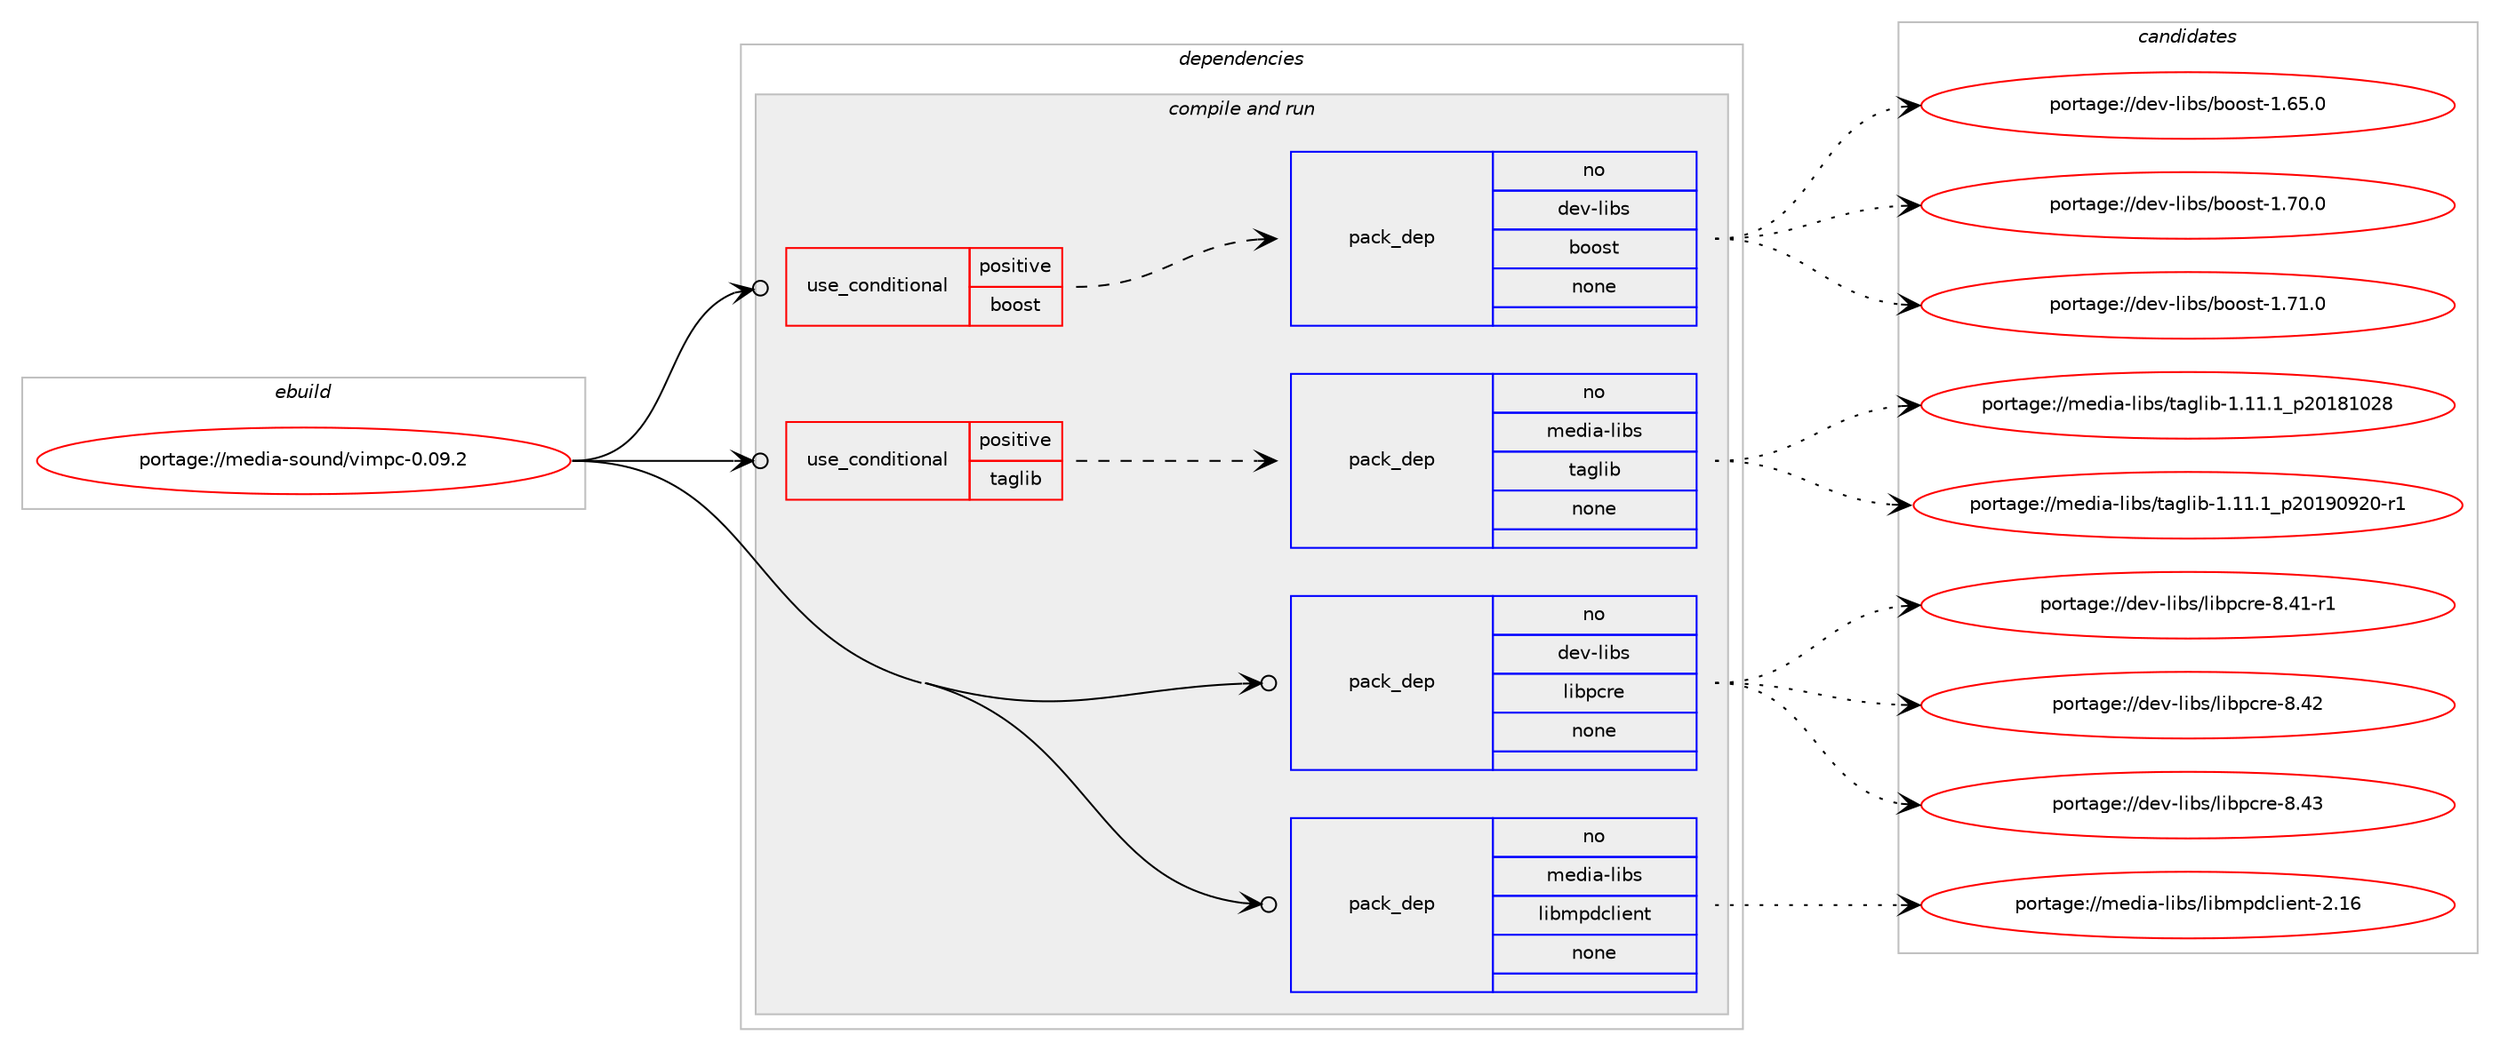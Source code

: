 digraph prolog {

# *************
# Graph options
# *************

newrank=true;
concentrate=true;
compound=true;
graph [rankdir=LR,fontname=Helvetica,fontsize=10,ranksep=1.5];#, ranksep=2.5, nodesep=0.2];
edge  [arrowhead=vee];
node  [fontname=Helvetica,fontsize=10];

# **********
# The ebuild
# **********

subgraph cluster_leftcol {
color=gray;
rank=same;
label=<<i>ebuild</i>>;
id [label="portage://media-sound/vimpc-0.09.2", color=red, width=4, href="../media-sound/vimpc-0.09.2.svg"];
}

# ****************
# The dependencies
# ****************

subgraph cluster_midcol {
color=gray;
label=<<i>dependencies</i>>;
subgraph cluster_compile {
fillcolor="#eeeeee";
style=filled;
label=<<i>compile</i>>;
}
subgraph cluster_compileandrun {
fillcolor="#eeeeee";
style=filled;
label=<<i>compile and run</i>>;
subgraph cond83833 {
dependency337371 [label=<<TABLE BORDER="0" CELLBORDER="1" CELLSPACING="0" CELLPADDING="4"><TR><TD ROWSPAN="3" CELLPADDING="10">use_conditional</TD></TR><TR><TD>positive</TD></TR><TR><TD>boost</TD></TR></TABLE>>, shape=none, color=red];
subgraph pack247989 {
dependency337372 [label=<<TABLE BORDER="0" CELLBORDER="1" CELLSPACING="0" CELLPADDING="4" WIDTH="220"><TR><TD ROWSPAN="6" CELLPADDING="30">pack_dep</TD></TR><TR><TD WIDTH="110">no</TD></TR><TR><TD>dev-libs</TD></TR><TR><TD>boost</TD></TR><TR><TD>none</TD></TR><TR><TD></TD></TR></TABLE>>, shape=none, color=blue];
}
dependency337371:e -> dependency337372:w [weight=20,style="dashed",arrowhead="vee"];
}
id:e -> dependency337371:w [weight=20,style="solid",arrowhead="odotvee"];
subgraph cond83834 {
dependency337373 [label=<<TABLE BORDER="0" CELLBORDER="1" CELLSPACING="0" CELLPADDING="4"><TR><TD ROWSPAN="3" CELLPADDING="10">use_conditional</TD></TR><TR><TD>positive</TD></TR><TR><TD>taglib</TD></TR></TABLE>>, shape=none, color=red];
subgraph pack247990 {
dependency337374 [label=<<TABLE BORDER="0" CELLBORDER="1" CELLSPACING="0" CELLPADDING="4" WIDTH="220"><TR><TD ROWSPAN="6" CELLPADDING="30">pack_dep</TD></TR><TR><TD WIDTH="110">no</TD></TR><TR><TD>media-libs</TD></TR><TR><TD>taglib</TD></TR><TR><TD>none</TD></TR><TR><TD></TD></TR></TABLE>>, shape=none, color=blue];
}
dependency337373:e -> dependency337374:w [weight=20,style="dashed",arrowhead="vee"];
}
id:e -> dependency337373:w [weight=20,style="solid",arrowhead="odotvee"];
subgraph pack247991 {
dependency337375 [label=<<TABLE BORDER="0" CELLBORDER="1" CELLSPACING="0" CELLPADDING="4" WIDTH="220"><TR><TD ROWSPAN="6" CELLPADDING="30">pack_dep</TD></TR><TR><TD WIDTH="110">no</TD></TR><TR><TD>dev-libs</TD></TR><TR><TD>libpcre</TD></TR><TR><TD>none</TD></TR><TR><TD></TD></TR></TABLE>>, shape=none, color=blue];
}
id:e -> dependency337375:w [weight=20,style="solid",arrowhead="odotvee"];
subgraph pack247992 {
dependency337376 [label=<<TABLE BORDER="0" CELLBORDER="1" CELLSPACING="0" CELLPADDING="4" WIDTH="220"><TR><TD ROWSPAN="6" CELLPADDING="30">pack_dep</TD></TR><TR><TD WIDTH="110">no</TD></TR><TR><TD>media-libs</TD></TR><TR><TD>libmpdclient</TD></TR><TR><TD>none</TD></TR><TR><TD></TD></TR></TABLE>>, shape=none, color=blue];
}
id:e -> dependency337376:w [weight=20,style="solid",arrowhead="odotvee"];
}
subgraph cluster_run {
fillcolor="#eeeeee";
style=filled;
label=<<i>run</i>>;
}
}

# **************
# The candidates
# **************

subgraph cluster_choices {
rank=same;
color=gray;
label=<<i>candidates</i>>;

subgraph choice247989 {
color=black;
nodesep=1;
choiceportage1001011184510810598115479811111111511645494654534648 [label="portage://dev-libs/boost-1.65.0", color=red, width=4,href="../dev-libs/boost-1.65.0.svg"];
choiceportage1001011184510810598115479811111111511645494655484648 [label="portage://dev-libs/boost-1.70.0", color=red, width=4,href="../dev-libs/boost-1.70.0.svg"];
choiceportage1001011184510810598115479811111111511645494655494648 [label="portage://dev-libs/boost-1.71.0", color=red, width=4,href="../dev-libs/boost-1.71.0.svg"];
dependency337372:e -> choiceportage1001011184510810598115479811111111511645494654534648:w [style=dotted,weight="100"];
dependency337372:e -> choiceportage1001011184510810598115479811111111511645494655484648:w [style=dotted,weight="100"];
dependency337372:e -> choiceportage1001011184510810598115479811111111511645494655494648:w [style=dotted,weight="100"];
}
subgraph choice247990 {
color=black;
nodesep=1;
choiceportage10910110010597451081059811547116971031081059845494649494649951125048495649485056 [label="portage://media-libs/taglib-1.11.1_p20181028", color=red, width=4,href="../media-libs/taglib-1.11.1_p20181028.svg"];
choiceportage109101100105974510810598115471169710310810598454946494946499511250484957485750484511449 [label="portage://media-libs/taglib-1.11.1_p20190920-r1", color=red, width=4,href="../media-libs/taglib-1.11.1_p20190920-r1.svg"];
dependency337374:e -> choiceportage10910110010597451081059811547116971031081059845494649494649951125048495649485056:w [style=dotted,weight="100"];
dependency337374:e -> choiceportage109101100105974510810598115471169710310810598454946494946499511250484957485750484511449:w [style=dotted,weight="100"];
}
subgraph choice247991 {
color=black;
nodesep=1;
choiceportage100101118451081059811547108105981129911410145564652494511449 [label="portage://dev-libs/libpcre-8.41-r1", color=red, width=4,href="../dev-libs/libpcre-8.41-r1.svg"];
choiceportage10010111845108105981154710810598112991141014556465250 [label="portage://dev-libs/libpcre-8.42", color=red, width=4,href="../dev-libs/libpcre-8.42.svg"];
choiceportage10010111845108105981154710810598112991141014556465251 [label="portage://dev-libs/libpcre-8.43", color=red, width=4,href="../dev-libs/libpcre-8.43.svg"];
dependency337375:e -> choiceportage100101118451081059811547108105981129911410145564652494511449:w [style=dotted,weight="100"];
dependency337375:e -> choiceportage10010111845108105981154710810598112991141014556465250:w [style=dotted,weight="100"];
dependency337375:e -> choiceportage10010111845108105981154710810598112991141014556465251:w [style=dotted,weight="100"];
}
subgraph choice247992 {
color=black;
nodesep=1;
choiceportage1091011001059745108105981154710810598109112100991081051011101164550464954 [label="portage://media-libs/libmpdclient-2.16", color=red, width=4,href="../media-libs/libmpdclient-2.16.svg"];
dependency337376:e -> choiceportage1091011001059745108105981154710810598109112100991081051011101164550464954:w [style=dotted,weight="100"];
}
}

}
